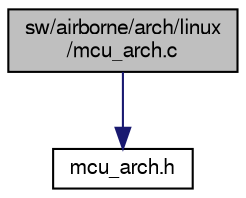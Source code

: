digraph "sw/airborne/arch/linux/mcu_arch.c"
{
  edge [fontname="FreeSans",fontsize="10",labelfontname="FreeSans",labelfontsize="10"];
  node [fontname="FreeSans",fontsize="10",shape=record];
  Node1 [label="sw/airborne/arch/linux\l/mcu_arch.c",height=0.2,width=0.4,color="black", fillcolor="grey75", style="filled", fontcolor="black"];
  Node1 -> Node2 [color="midnightblue",fontsize="10",style="solid",fontname="FreeSans"];
  Node2 [label="mcu_arch.h",height=0.2,width=0.4,color="black", fillcolor="white", style="filled",URL="$linux_2mcu__arch_8h.html",tooltip="linux arch dependant microcontroller initialisation functions. "];
}
